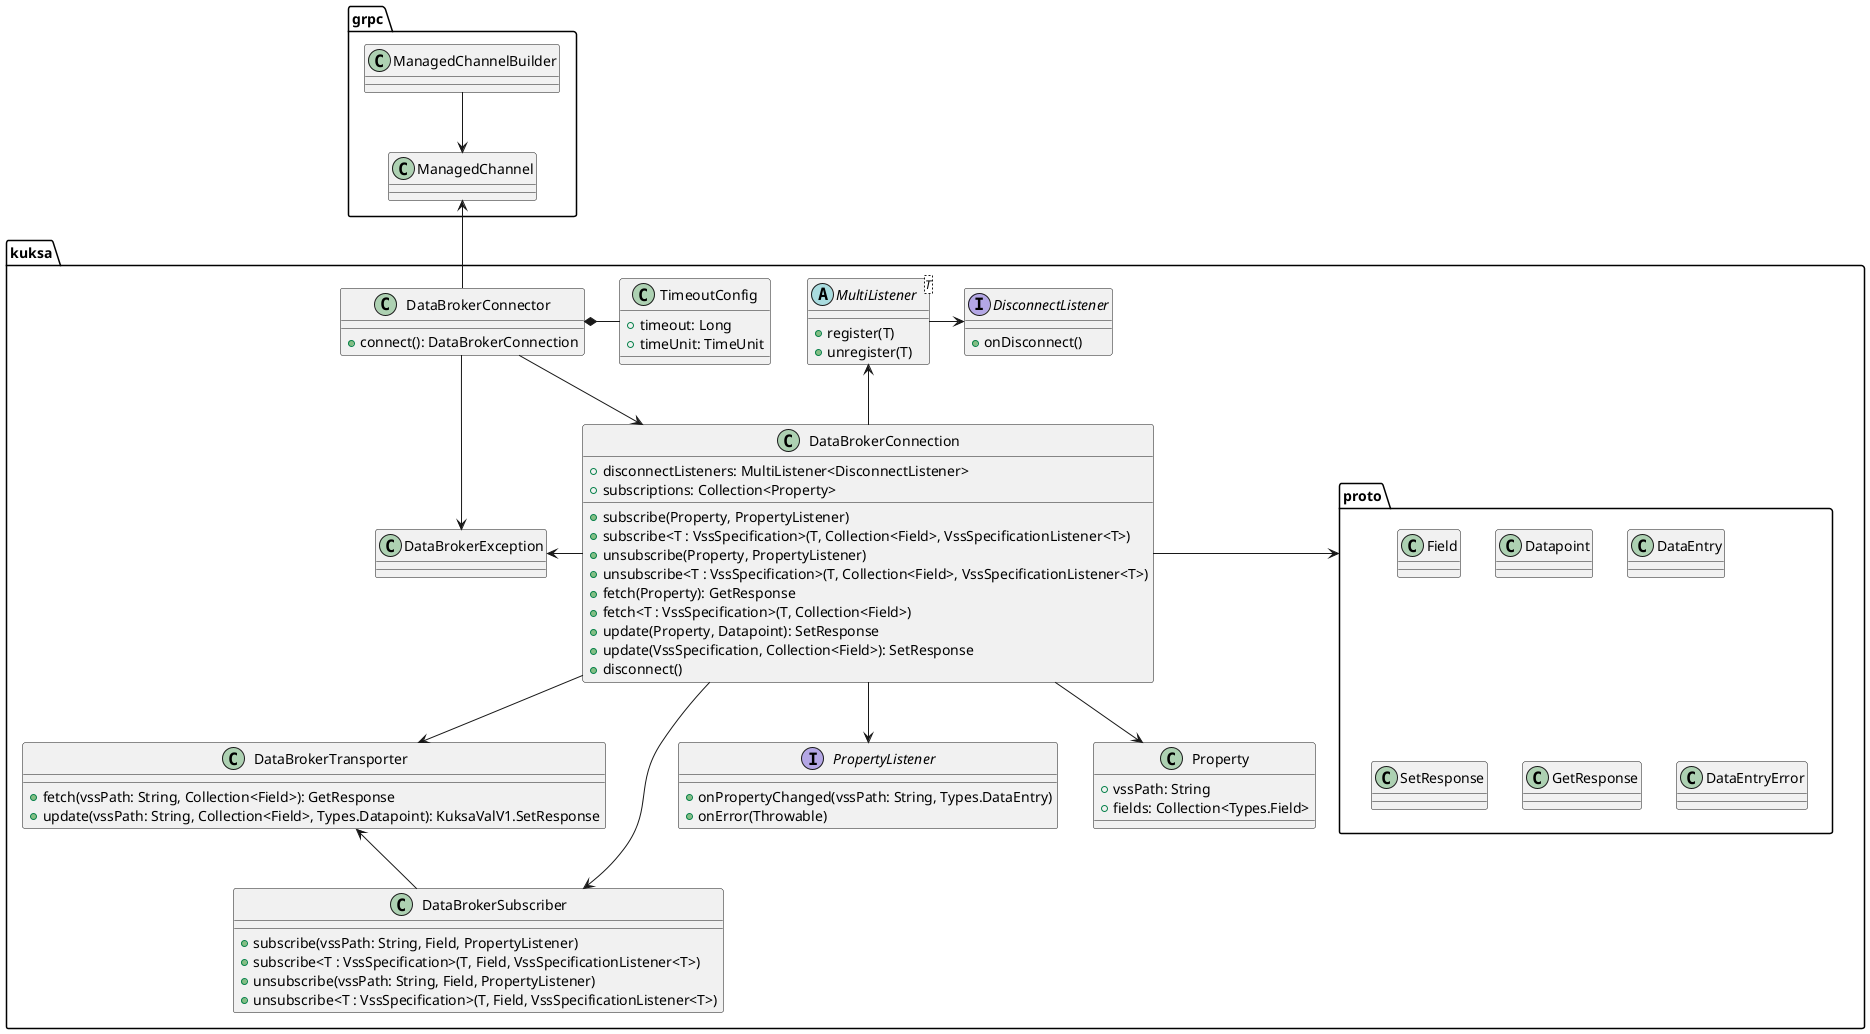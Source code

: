 @startuml
'https://plantuml.com/class-diagram

package grpc {

    ManagedChannelBuilder --> ManagedChannel

    class ManagedChannel
    class ManagedChannelBuilder

}

package kuksa {

    package proto {
        class Field
        class Datapoint
        class DataEntry
        class SetResponse
        class GetResponse
        class DataEntryError
    }

    DataBrokerConnector -down-> DataBrokerException
    DataBrokerConnector -down-> DataBrokerConnection
    DataBrokerConnection -down-> DataBrokerTransporter
    DataBrokerConnection -down-> DataBrokerSubscriber
    DataBrokerConnection -down-> PropertyListener
    DataBrokerConnection -down-> Property
    DataBrokerConnection -left-> DataBrokerException
    DataBrokerConnection -up-> MultiListener
    DataBrokerSubscriber -up-> DataBrokerTransporter
    MultiListener -right-> DisconnectListener
    TimeoutConfig -left-* DataBrokerConnector

    class DataBrokerConnector {
        + connect(): DataBrokerConnection
    }

    class TimeoutConfig {
        + timeout: Long
        + timeUnit: TimeUnit
    }

    class DataBrokerTransporter {
        + fetch(vssPath: String, Collection<Field>): GetResponse
        + update(vssPath: String, Collection<Field>, Types.Datapoint): KuksaValV1.SetResponse
    }

    class DataBrokerSubscriber {
        + subscribe(vssPath: String, Field, PropertyListener)
        + subscribe<T : VssSpecification>(T, Field, VssSpecificationListener<T>)
        + unsubscribe(vssPath: String, Field, PropertyListener)
        + unsubscribe<T : VssSpecification>(T, Field, VssSpecificationListener<T>)
    }

    class DataBrokerConnection {
        + disconnectListeners: MultiListener<DisconnectListener>
        + subscriptions: Collection<Property>

        + subscribe(Property, PropertyListener)
        + subscribe<T : VssSpecification>(T, Collection<Field>, VssSpecificationListener<T>)
        + unsubscribe(Property, PropertyListener)
        + unsubscribe<T : VssSpecification>(T, Collection<Field>, VssSpecificationListener<T>)
        + fetch(Property): GetResponse
        + fetch<T : VssSpecification>(T, Collection<Field>)
        + update(Property, Datapoint): SetResponse
        + update(VssSpecification, Collection<Field>): SetResponse
        + disconnect()
    }
    
    interface PropertyListener {
        + onPropertyChanged(vssPath: String, Types.DataEntry)
        + onError(Throwable)
    }

    class Property {
        + vssPath: String
        + fields: Collection<Types.Field>
    }

    class DataBrokerException

    abstract class MultiListener<T> {
        + register(T)
        + unregister(T)
    }

    interface DisconnectListener {
        + onDisconnect()
    }
}

DataBrokerConnector -up-> ManagedChannel
DataBrokerConnection -right-> proto

@enduml
